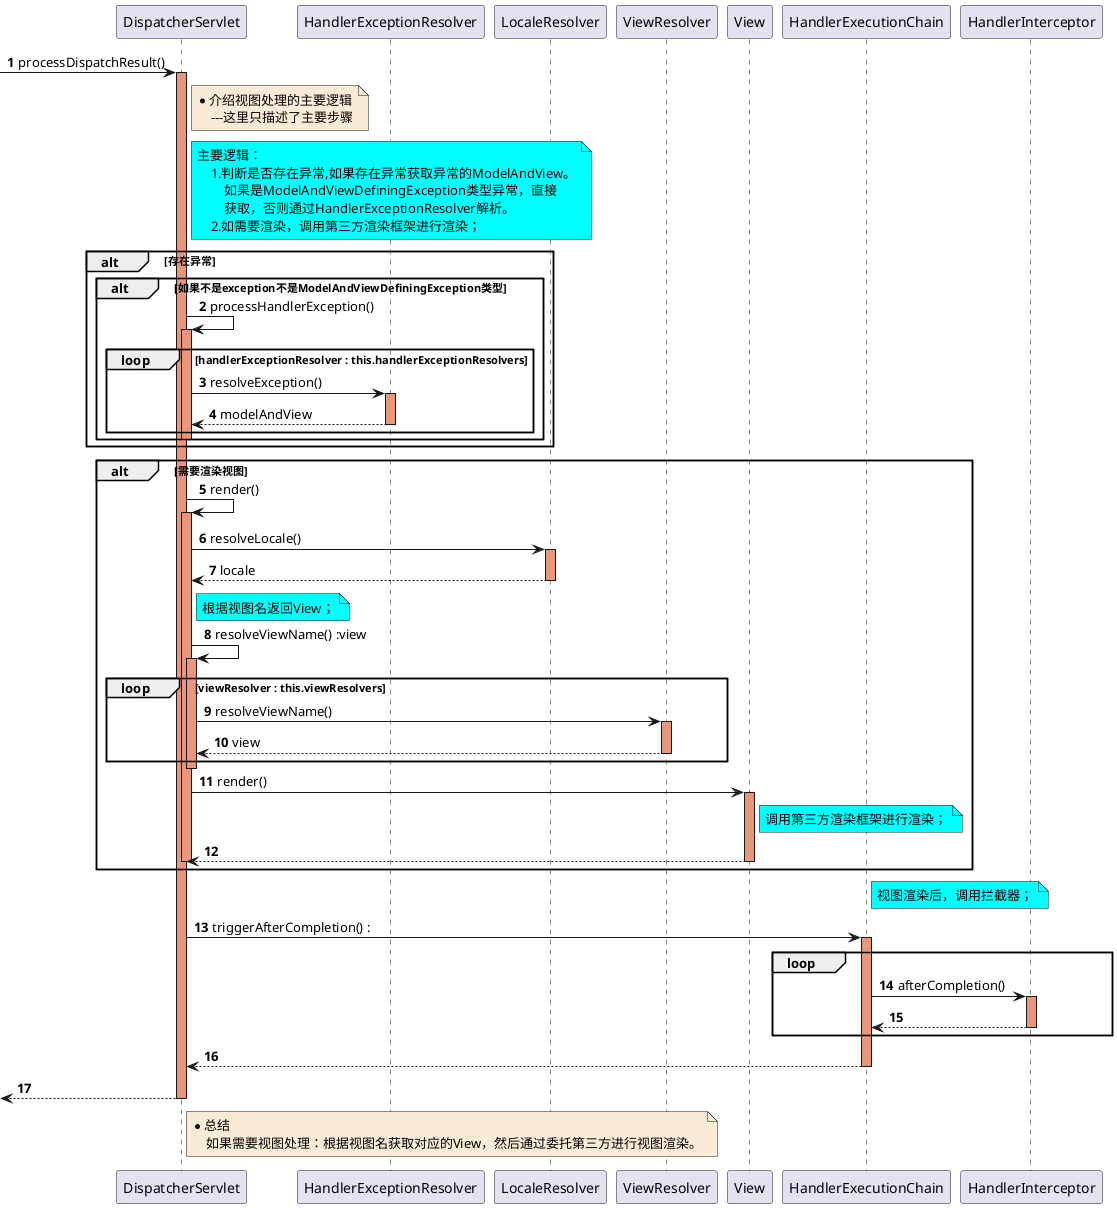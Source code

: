 @startuml
autonumber

-> DispatcherServlet: processDispatchResult()
activate DispatcherServlet #DarkSalmon

    note right of DispatcherServlet #FAEBD7
        *介绍视图处理的主要逻辑
            ---这里只描述了主要步骤
    end note

    note right of DispatcherServlet #aqua
        主要逻辑：
            1.判断是否存在异常,如果存在异常获取异常的ModelAndView。
                如果是ModelAndViewDefiningException类型异常，直接
                获取，否则通过HandlerExceptionResolver解析。
            2.如需要渲染，调用第三方渲染框架进行渲染；
    end note

    aLt 存在异常

        alt 如果不是exception不是ModelAndViewDefiningException类型

            DispatcherServlet -> DispatcherServlet : processHandlerException()
            activate DispatcherServlet #DarkSalmon

                loop handlerExceptionResolver : this.handlerExceptionResolvers

                    DispatcherServlet -> HandlerExceptionResolver : resolveException()
                    activate HandlerExceptionResolver #DarkSalmon
                    HandlerExceptionResolver --> DispatcherServlet : modelAndView
                    deactivate HandlerExceptionResolver

                end

            deactivate DispatcherServlet

        end

    end


    alt 需要渲染视图

        DispatcherServlet -> DispatcherServlet : render()
        activate DispatcherServlet #DarkSalmon

            DispatcherServlet -> LocaleResolver : resolveLocale()
            activate LocaleResolver #DarkSalmon
            LocaleResolver --> DispatcherServlet : locale
            deactivate LocaleResolver

            note right of DispatcherServlet #aqua
                根据视图名返回View；
            end note
            DispatcherServlet -> DispatcherServlet : resolveViewName() :view
            activate DispatcherServlet #DarkSalmon

                loop viewResolver : this.viewResolvers

                    DispatcherServlet -> ViewResolver : resolveViewName()
                    activate ViewResolver #DarkSalmon
                    ViewResolver --> DispatcherServlet : view
                    deactivate ViewResolver

                end

            deactivate DispatcherServlet


             DispatcherServlet -> View : render()
             activate View #DarkSalmon
                  note right of View #aqua
                       调用第三方渲染框架进行渲染；
                  end note
             View --> DispatcherServlet
             deactivate View

        deactivate DispatcherServlet

    end

    note right of HandlerExecutionChain #aqua
        视图渲染后，调用拦截器；
    end note
    DispatcherServlet -> HandlerExecutionChain : triggerAfterCompletion() :
    activate HandlerExecutionChain #DarkSalmon

        loop
            HandlerExecutionChain -> HandlerInterceptor : afterCompletion()
            activate HandlerInterceptor #DarkSalmon
            HandlerInterceptor --> HandlerExecutionChain
            deactivate HandlerInterceptor
        end

    HandlerExecutionChain --> DispatcherServlet
    deactivate HandlerExecutionChain

<-- DispatcherServlet
deactivate DispatcherServlet

note right of DispatcherServlet #FAEBD7
    *总结
        如果需要视图处理：根据视图名获取对应的View，然后通过委托第三方进行视图渲染。
end note

@enduml